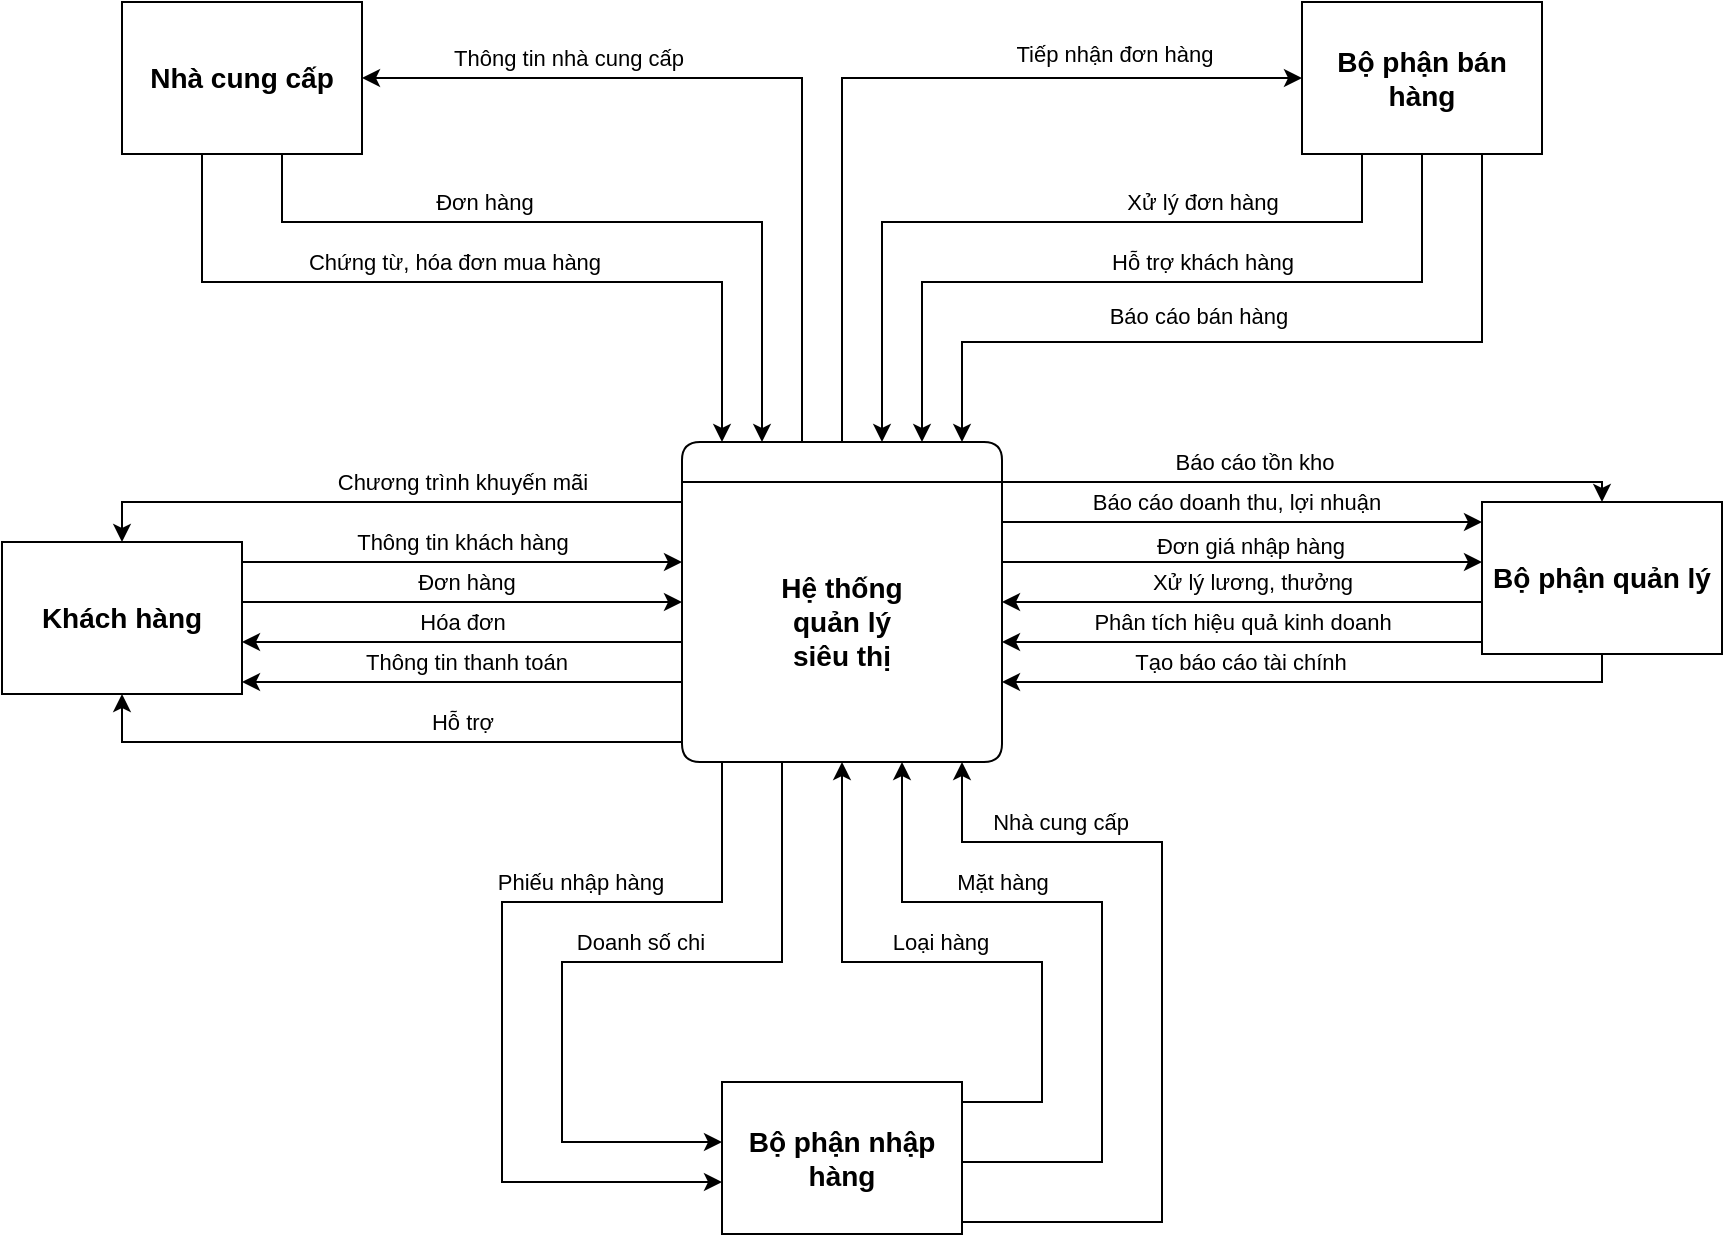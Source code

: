 <mxfile version="24.7.8">
  <diagram name="Trang-1" id="UUA-LW0ybCyTI4EZqxCR">
    <mxGraphModel dx="989" dy="532" grid="1" gridSize="10" guides="1" tooltips="1" connect="1" arrows="1" fold="1" page="1" pageScale="1" pageWidth="1169" pageHeight="827" math="0" shadow="0">
      <root>
        <mxCell id="0" />
        <mxCell id="1" parent="0" />
        <mxCell id="r4HTkkbdZ0VmW0VIp5wF-8" style="edgeStyle=orthogonalEdgeStyle;rounded=0;orthogonalLoop=1;jettySize=auto;html=1;" parent="1" source="EfGkLtAQaOSHbSjD28bd-1" target="EfGkLtAQaOSHbSjD28bd-3" edge="1">
          <mxGeometry relative="1" as="geometry">
            <Array as="points">
              <mxPoint x="240" y="330" />
            </Array>
          </mxGeometry>
        </mxCell>
        <mxCell id="r4HTkkbdZ0VmW0VIp5wF-9" value="Chương trình khuyến mãi" style="edgeLabel;html=1;align=center;verticalAlign=middle;resizable=0;points=[];" parent="r4HTkkbdZ0VmW0VIp5wF-8" vertex="1" connectable="0">
          <mxGeometry x="-0.086" y="-2" relative="1" as="geometry">
            <mxPoint x="27" y="-8" as="offset" />
          </mxGeometry>
        </mxCell>
        <mxCell id="r4HTkkbdZ0VmW0VIp5wF-17" style="edgeStyle=orthogonalEdgeStyle;rounded=0;orthogonalLoop=1;jettySize=auto;html=1;" parent="1" source="EfGkLtAQaOSHbSjD28bd-1" target="r4HTkkbdZ0VmW0VIp5wF-12" edge="1">
          <mxGeometry relative="1" as="geometry">
            <Array as="points">
              <mxPoint x="580" y="118" />
            </Array>
          </mxGeometry>
        </mxCell>
        <mxCell id="r4HTkkbdZ0VmW0VIp5wF-18" value="Thông tin nhà cung cấp" style="edgeLabel;html=1;align=center;verticalAlign=middle;resizable=0;points=[];" parent="r4HTkkbdZ0VmW0VIp5wF-17" vertex="1" connectable="0">
          <mxGeometry x="0.517" y="-1" relative="1" as="geometry">
            <mxPoint x="6" y="-9" as="offset" />
          </mxGeometry>
        </mxCell>
        <mxCell id="r4HTkkbdZ0VmW0VIp5wF-20" style="edgeStyle=orthogonalEdgeStyle;rounded=0;orthogonalLoop=1;jettySize=auto;html=1;" parent="1" source="EfGkLtAQaOSHbSjD28bd-1" target="r4HTkkbdZ0VmW0VIp5wF-19" edge="1">
          <mxGeometry relative="1" as="geometry">
            <Array as="points">
              <mxPoint x="980" y="320" />
            </Array>
          </mxGeometry>
        </mxCell>
        <mxCell id="r4HTkkbdZ0VmW0VIp5wF-21" value="Báo cáo tồn kho" style="edgeLabel;html=1;align=center;verticalAlign=middle;resizable=0;points=[];" parent="r4HTkkbdZ0VmW0VIp5wF-20" vertex="1" connectable="0">
          <mxGeometry x="-0.06" relative="1" as="geometry">
            <mxPoint x="-20" y="-10" as="offset" />
          </mxGeometry>
        </mxCell>
        <mxCell id="f_N-qzSqJRG5SfOeGlTe-2" style="edgeStyle=orthogonalEdgeStyle;rounded=0;orthogonalLoop=1;jettySize=auto;html=1;" parent="1" source="EfGkLtAQaOSHbSjD28bd-1" target="f_N-qzSqJRG5SfOeGlTe-1" edge="1">
          <mxGeometry relative="1" as="geometry">
            <Array as="points">
              <mxPoint x="600" y="118" />
            </Array>
          </mxGeometry>
        </mxCell>
        <mxCell id="f_N-qzSqJRG5SfOeGlTe-3" value="Tiếp nhận đơn hàng" style="edgeLabel;html=1;align=center;verticalAlign=middle;resizable=0;points=[];" parent="f_N-qzSqJRG5SfOeGlTe-2" vertex="1" connectable="0">
          <mxGeometry x="0.543" y="2" relative="1" as="geometry">
            <mxPoint y="-10" as="offset" />
          </mxGeometry>
        </mxCell>
        <mxCell id="EfGkLtAQaOSHbSjD28bd-1" value="" style="swimlane;fontStyle=0;childLayout=stackLayout;horizontal=1;startSize=20;fillColor=#ffffff;horizontalStack=0;resizeParent=1;resizeParentMax=0;resizeLast=0;collapsible=0;marginBottom=0;swimlaneFillColor=#ffffff;rounded=1;" parent="1" vertex="1">
          <mxGeometry x="520" y="300" width="160" height="160" as="geometry" />
        </mxCell>
        <mxCell id="EfGkLtAQaOSHbSjD28bd-2" value="&lt;font style=&quot;font-size: 14px;&quot;&gt;&lt;b&gt;Hệ thống&lt;/b&gt;&lt;/font&gt;&lt;div style=&quot;font-size: 14px;&quot;&gt;&lt;font style=&quot;font-size: 14px;&quot;&gt;&lt;b&gt;quản lý&lt;/b&gt;&lt;/font&gt;&lt;/div&gt;&lt;div style=&quot;font-size: 14px;&quot;&gt;&lt;font style=&quot;font-size: 14px;&quot;&gt;&lt;b&gt;siêu thị&lt;/b&gt;&lt;/font&gt;&lt;/div&gt;" style="text;html=1;align=center;verticalAlign=middle;whiteSpace=wrap;rounded=1;" parent="EfGkLtAQaOSHbSjD28bd-1" vertex="1">
          <mxGeometry y="20" width="160" height="140" as="geometry" />
        </mxCell>
        <mxCell id="EfGkLtAQaOSHbSjD28bd-4" style="edgeStyle=orthogonalEdgeStyle;rounded=0;orthogonalLoop=1;jettySize=auto;html=1;" parent="1" source="EfGkLtAQaOSHbSjD28bd-3" target="EfGkLtAQaOSHbSjD28bd-1" edge="1">
          <mxGeometry relative="1" as="geometry">
            <Array as="points">
              <mxPoint x="410" y="360" />
              <mxPoint x="410" y="360" />
            </Array>
          </mxGeometry>
        </mxCell>
        <mxCell id="EfGkLtAQaOSHbSjD28bd-6" value="Thông tin khách hàng" style="edgeLabel;html=1;align=center;verticalAlign=middle;resizable=0;points=[];" parent="EfGkLtAQaOSHbSjD28bd-4" vertex="1" connectable="0">
          <mxGeometry x="0.127" y="2" relative="1" as="geometry">
            <mxPoint x="-14" y="-8" as="offset" />
          </mxGeometry>
        </mxCell>
        <mxCell id="r4HTkkbdZ0VmW0VIp5wF-1" style="edgeStyle=orthogonalEdgeStyle;rounded=0;orthogonalLoop=1;jettySize=auto;html=1;" parent="1" source="EfGkLtAQaOSHbSjD28bd-3" target="EfGkLtAQaOSHbSjD28bd-1" edge="1">
          <mxGeometry relative="1" as="geometry">
            <Array as="points">
              <mxPoint x="360" y="380" />
              <mxPoint x="360" y="380" />
            </Array>
          </mxGeometry>
        </mxCell>
        <mxCell id="r4HTkkbdZ0VmW0VIp5wF-2" value="Đơn hàng" style="edgeLabel;html=1;align=center;verticalAlign=middle;resizable=0;points=[];" parent="r4HTkkbdZ0VmW0VIp5wF-1" vertex="1" connectable="0">
          <mxGeometry x="0.019" y="2" relative="1" as="geometry">
            <mxPoint y="-8" as="offset" />
          </mxGeometry>
        </mxCell>
        <mxCell id="r4HTkkbdZ0VmW0VIp5wF-4" style="edgeStyle=orthogonalEdgeStyle;rounded=0;orthogonalLoop=1;jettySize=auto;html=1;" parent="1" source="EfGkLtAQaOSHbSjD28bd-1" target="EfGkLtAQaOSHbSjD28bd-3" edge="1">
          <mxGeometry relative="1" as="geometry">
            <Array as="points">
              <mxPoint x="410" y="400" />
              <mxPoint x="410" y="400" />
            </Array>
          </mxGeometry>
        </mxCell>
        <mxCell id="r4HTkkbdZ0VmW0VIp5wF-5" value="Hóa đơn" style="edgeLabel;html=1;align=center;verticalAlign=middle;resizable=0;points=[];" parent="r4HTkkbdZ0VmW0VIp5wF-4" vertex="1" connectable="0">
          <mxGeometry x="-0.001" relative="1" as="geometry">
            <mxPoint y="-10" as="offset" />
          </mxGeometry>
        </mxCell>
        <mxCell id="r4HTkkbdZ0VmW0VIp5wF-10" style="edgeStyle=orthogonalEdgeStyle;rounded=0;orthogonalLoop=1;jettySize=auto;html=1;entryX=0.5;entryY=1;entryDx=0;entryDy=0;" parent="1" source="EfGkLtAQaOSHbSjD28bd-1" target="EfGkLtAQaOSHbSjD28bd-3" edge="1">
          <mxGeometry relative="1" as="geometry">
            <Array as="points">
              <mxPoint x="240" y="450" />
            </Array>
          </mxGeometry>
        </mxCell>
        <mxCell id="r4HTkkbdZ0VmW0VIp5wF-11" value="Hỗ trợ" style="edgeLabel;html=1;align=center;verticalAlign=middle;resizable=0;points=[];" parent="r4HTkkbdZ0VmW0VIp5wF-10" vertex="1" connectable="0">
          <mxGeometry x="0.034" y="1" relative="1" as="geometry">
            <mxPoint x="47" y="-11" as="offset" />
          </mxGeometry>
        </mxCell>
        <mxCell id="EfGkLtAQaOSHbSjD28bd-3" value="&lt;font style=&quot;font-size: 14px;&quot;&gt;&lt;b&gt;Khách hàng&lt;/b&gt;&lt;/font&gt;" style="rounded=0;whiteSpace=wrap;html=1;" parent="1" vertex="1">
          <mxGeometry x="180" y="350" width="120" height="76" as="geometry" />
        </mxCell>
        <mxCell id="r4HTkkbdZ0VmW0VIp5wF-6" style="edgeStyle=orthogonalEdgeStyle;rounded=0;orthogonalLoop=1;jettySize=auto;html=1;" parent="1" source="EfGkLtAQaOSHbSjD28bd-1" target="EfGkLtAQaOSHbSjD28bd-3" edge="1">
          <mxGeometry relative="1" as="geometry">
            <Array as="points">
              <mxPoint x="420" y="420" />
              <mxPoint x="420" y="420" />
            </Array>
          </mxGeometry>
        </mxCell>
        <mxCell id="r4HTkkbdZ0VmW0VIp5wF-7" value="Thông tin thanh toán" style="edgeLabel;html=1;align=center;verticalAlign=middle;resizable=0;points=[];" parent="r4HTkkbdZ0VmW0VIp5wF-6" vertex="1" connectable="0">
          <mxGeometry x="-0.013" y="1" relative="1" as="geometry">
            <mxPoint y="-11" as="offset" />
          </mxGeometry>
        </mxCell>
        <mxCell id="r4HTkkbdZ0VmW0VIp5wF-13" style="edgeStyle=orthogonalEdgeStyle;rounded=0;orthogonalLoop=1;jettySize=auto;html=1;" parent="1" source="r4HTkkbdZ0VmW0VIp5wF-12" target="EfGkLtAQaOSHbSjD28bd-1" edge="1">
          <mxGeometry relative="1" as="geometry">
            <Array as="points">
              <mxPoint x="320" y="190" />
              <mxPoint x="560" y="190" />
            </Array>
          </mxGeometry>
        </mxCell>
        <mxCell id="r4HTkkbdZ0VmW0VIp5wF-14" value="Đơn hàng" style="edgeLabel;html=1;align=center;verticalAlign=middle;resizable=0;points=[];" parent="r4HTkkbdZ0VmW0VIp5wF-13" vertex="1" connectable="0">
          <mxGeometry x="-0.298" y="1" relative="1" as="geometry">
            <mxPoint y="-9" as="offset" />
          </mxGeometry>
        </mxCell>
        <mxCell id="r4HTkkbdZ0VmW0VIp5wF-15" style="edgeStyle=orthogonalEdgeStyle;rounded=0;orthogonalLoop=1;jettySize=auto;html=1;" parent="1" source="r4HTkkbdZ0VmW0VIp5wF-12" target="EfGkLtAQaOSHbSjD28bd-1" edge="1">
          <mxGeometry relative="1" as="geometry">
            <mxPoint x="290" y="96" as="sourcePoint" />
            <mxPoint x="570.0" y="300" as="targetPoint" />
            <Array as="points">
              <mxPoint x="280" y="220" />
              <mxPoint x="540" y="220" />
            </Array>
          </mxGeometry>
        </mxCell>
        <mxCell id="r4HTkkbdZ0VmW0VIp5wF-16" value="Chứng từ, hóa đơn mua hàng" style="edgeLabel;html=1;align=center;verticalAlign=middle;resizable=0;points=[];" parent="r4HTkkbdZ0VmW0VIp5wF-15" vertex="1" connectable="0">
          <mxGeometry x="-0.008" y="1" relative="1" as="geometry">
            <mxPoint x="-11" y="-9" as="offset" />
          </mxGeometry>
        </mxCell>
        <mxCell id="r4HTkkbdZ0VmW0VIp5wF-12" value="&lt;font style=&quot;font-size: 14px;&quot;&gt;&lt;b&gt;Nhà cung cấp&lt;/b&gt;&lt;/font&gt;" style="rounded=0;whiteSpace=wrap;html=1;" parent="1" vertex="1">
          <mxGeometry x="240" y="80" width="120" height="76" as="geometry" />
        </mxCell>
        <mxCell id="r4HTkkbdZ0VmW0VIp5wF-22" style="edgeStyle=orthogonalEdgeStyle;rounded=0;orthogonalLoop=1;jettySize=auto;html=1;" parent="1" source="EfGkLtAQaOSHbSjD28bd-1" target="r4HTkkbdZ0VmW0VIp5wF-19" edge="1">
          <mxGeometry relative="1" as="geometry">
            <Array as="points">
              <mxPoint x="800" y="340" />
              <mxPoint x="800" y="340" />
            </Array>
          </mxGeometry>
        </mxCell>
        <mxCell id="r4HTkkbdZ0VmW0VIp5wF-27" value="Báo cáo doanh thu, lợi nhuận" style="edgeLabel;html=1;align=center;verticalAlign=middle;resizable=0;points=[];" parent="r4HTkkbdZ0VmW0VIp5wF-22" vertex="1" connectable="0">
          <mxGeometry x="-0.025" y="2" relative="1" as="geometry">
            <mxPoint y="-8" as="offset" />
          </mxGeometry>
        </mxCell>
        <mxCell id="r4HTkkbdZ0VmW0VIp5wF-23" style="edgeStyle=orthogonalEdgeStyle;rounded=0;orthogonalLoop=1;jettySize=auto;html=1;" parent="1" source="EfGkLtAQaOSHbSjD28bd-1" target="r4HTkkbdZ0VmW0VIp5wF-19" edge="1">
          <mxGeometry relative="1" as="geometry">
            <Array as="points">
              <mxPoint x="800" y="360" />
              <mxPoint x="800" y="360" />
            </Array>
            <mxPoint x="680.0" y="364.0" as="sourcePoint" />
            <mxPoint x="920.0" y="372.0" as="targetPoint" />
          </mxGeometry>
        </mxCell>
        <mxCell id="r4HTkkbdZ0VmW0VIp5wF-28" value="Đơn giá nhập hàng" style="edgeLabel;html=1;align=center;verticalAlign=middle;resizable=0;points=[];" parent="r4HTkkbdZ0VmW0VIp5wF-23" vertex="1" connectable="0">
          <mxGeometry x="0.028" y="1" relative="1" as="geometry">
            <mxPoint y="-7" as="offset" />
          </mxGeometry>
        </mxCell>
        <mxCell id="r4HTkkbdZ0VmW0VIp5wF-24" style="edgeStyle=orthogonalEdgeStyle;rounded=0;orthogonalLoop=1;jettySize=auto;html=1;" parent="1" source="r4HTkkbdZ0VmW0VIp5wF-19" target="EfGkLtAQaOSHbSjD28bd-1" edge="1">
          <mxGeometry relative="1" as="geometry">
            <Array as="points">
              <mxPoint x="810" y="380" />
              <mxPoint x="810" y="380" />
            </Array>
          </mxGeometry>
        </mxCell>
        <mxCell id="r4HTkkbdZ0VmW0VIp5wF-29" value="Xử lý lương, thưởng" style="edgeLabel;html=1;align=center;verticalAlign=middle;resizable=0;points=[];" parent="r4HTkkbdZ0VmW0VIp5wF-24" vertex="1" connectable="0">
          <mxGeometry x="-0.039" y="1" relative="1" as="geometry">
            <mxPoint y="-11" as="offset" />
          </mxGeometry>
        </mxCell>
        <mxCell id="r4HTkkbdZ0VmW0VIp5wF-25" style="edgeStyle=orthogonalEdgeStyle;rounded=0;orthogonalLoop=1;jettySize=auto;html=1;" parent="1" source="r4HTkkbdZ0VmW0VIp5wF-19" target="EfGkLtAQaOSHbSjD28bd-1" edge="1">
          <mxGeometry relative="1" as="geometry">
            <Array as="points">
              <mxPoint x="740" y="400" />
              <mxPoint x="740" y="400" />
            </Array>
          </mxGeometry>
        </mxCell>
        <mxCell id="r4HTkkbdZ0VmW0VIp5wF-30" value="Phân tích hiệu quả kinh doanh" style="edgeLabel;html=1;align=center;verticalAlign=middle;resizable=0;points=[];" parent="r4HTkkbdZ0VmW0VIp5wF-25" vertex="1" connectable="0">
          <mxGeometry x="0.082" y="-1" relative="1" as="geometry">
            <mxPoint x="10" y="-9" as="offset" />
          </mxGeometry>
        </mxCell>
        <mxCell id="r4HTkkbdZ0VmW0VIp5wF-26" style="edgeStyle=orthogonalEdgeStyle;rounded=0;orthogonalLoop=1;jettySize=auto;html=1;exitX=0.5;exitY=1;exitDx=0;exitDy=0;" parent="1" source="r4HTkkbdZ0VmW0VIp5wF-19" target="EfGkLtAQaOSHbSjD28bd-1" edge="1">
          <mxGeometry relative="1" as="geometry">
            <Array as="points">
              <mxPoint x="980" y="420" />
            </Array>
          </mxGeometry>
        </mxCell>
        <mxCell id="r4HTkkbdZ0VmW0VIp5wF-31" value="Tạo báo cáo tài chính" style="edgeLabel;html=1;align=center;verticalAlign=middle;resizable=0;points=[];" parent="r4HTkkbdZ0VmW0VIp5wF-26" vertex="1" connectable="0">
          <mxGeometry x="0.23" y="-1" relative="1" as="geometry">
            <mxPoint x="-2" y="-9" as="offset" />
          </mxGeometry>
        </mxCell>
        <mxCell id="r4HTkkbdZ0VmW0VIp5wF-19" value="&lt;font style=&quot;font-size: 14px;&quot;&gt;&lt;b&gt;Bộ phận quản lý&lt;/b&gt;&lt;/font&gt;" style="rounded=0;whiteSpace=wrap;html=1;" parent="1" vertex="1">
          <mxGeometry x="920" y="330" width="120" height="76" as="geometry" />
        </mxCell>
        <mxCell id="r4HTkkbdZ0VmW0VIp5wF-35" style="edgeStyle=orthogonalEdgeStyle;rounded=0;orthogonalLoop=1;jettySize=auto;html=1;exitX=1;exitY=0.25;exitDx=0;exitDy=0;" parent="1" source="r4HTkkbdZ0VmW0VIp5wF-32" target="EfGkLtAQaOSHbSjD28bd-1" edge="1">
          <mxGeometry relative="1" as="geometry">
            <Array as="points">
              <mxPoint x="660" y="630" />
              <mxPoint x="700" y="630" />
              <mxPoint x="700" y="560" />
              <mxPoint x="600" y="560" />
            </Array>
          </mxGeometry>
        </mxCell>
        <mxCell id="r4HTkkbdZ0VmW0VIp5wF-40" value="Loại hàng" style="edgeLabel;html=1;align=center;verticalAlign=middle;resizable=0;points=[];" parent="r4HTkkbdZ0VmW0VIp5wF-35" vertex="1" connectable="0">
          <mxGeometry x="0.066" y="-2" relative="1" as="geometry">
            <mxPoint y="-8" as="offset" />
          </mxGeometry>
        </mxCell>
        <mxCell id="r4HTkkbdZ0VmW0VIp5wF-36" style="edgeStyle=orthogonalEdgeStyle;rounded=0;orthogonalLoop=1;jettySize=auto;html=1;exitX=1;exitY=0.5;exitDx=0;exitDy=0;" parent="1" source="r4HTkkbdZ0VmW0VIp5wF-32" target="EfGkLtAQaOSHbSjD28bd-1" edge="1">
          <mxGeometry relative="1" as="geometry">
            <Array as="points">
              <mxPoint x="660" y="660" />
              <mxPoint x="730" y="660" />
              <mxPoint x="730" y="530" />
              <mxPoint x="630" y="530" />
            </Array>
          </mxGeometry>
        </mxCell>
        <mxCell id="r4HTkkbdZ0VmW0VIp5wF-39" value="Mặt hàng" style="edgeLabel;html=1;align=center;verticalAlign=middle;resizable=0;points=[];" parent="r4HTkkbdZ0VmW0VIp5wF-36" vertex="1" connectable="0">
          <mxGeometry x="0.366" y="-2" relative="1" as="geometry">
            <mxPoint x="2" y="-8" as="offset" />
          </mxGeometry>
        </mxCell>
        <mxCell id="r4HTkkbdZ0VmW0VIp5wF-37" style="edgeStyle=orthogonalEdgeStyle;rounded=0;orthogonalLoop=1;jettySize=auto;html=1;" parent="1" source="r4HTkkbdZ0VmW0VIp5wF-32" target="EfGkLtAQaOSHbSjD28bd-1" edge="1">
          <mxGeometry relative="1" as="geometry">
            <Array as="points">
              <mxPoint x="760" y="690" />
              <mxPoint x="760" y="500" />
              <mxPoint x="660" y="500" />
            </Array>
          </mxGeometry>
        </mxCell>
        <mxCell id="r4HTkkbdZ0VmW0VIp5wF-38" value="Nhà cung cấp" style="edgeLabel;html=1;align=center;verticalAlign=middle;resizable=0;points=[];" parent="r4HTkkbdZ0VmW0VIp5wF-37" vertex="1" connectable="0">
          <mxGeometry x="0.589" relative="1" as="geometry">
            <mxPoint y="-10" as="offset" />
          </mxGeometry>
        </mxCell>
        <mxCell id="r4HTkkbdZ0VmW0VIp5wF-41" style="edgeStyle=orthogonalEdgeStyle;rounded=0;orthogonalLoop=1;jettySize=auto;html=1;" parent="1" source="EfGkLtAQaOSHbSjD28bd-1" target="r4HTkkbdZ0VmW0VIp5wF-32" edge="1">
          <mxGeometry relative="1" as="geometry">
            <Array as="points">
              <mxPoint x="570" y="560" />
              <mxPoint x="460" y="560" />
              <mxPoint x="460" y="650" />
            </Array>
          </mxGeometry>
        </mxCell>
        <mxCell id="r4HTkkbdZ0VmW0VIp5wF-42" value="Doanh số chi" style="edgeLabel;html=1;align=center;verticalAlign=middle;resizable=0;points=[];" parent="r4HTkkbdZ0VmW0VIp5wF-41" vertex="1" connectable="0">
          <mxGeometry x="-0.099" relative="1" as="geometry">
            <mxPoint y="-10" as="offset" />
          </mxGeometry>
        </mxCell>
        <mxCell id="r4HTkkbdZ0VmW0VIp5wF-32" value="&lt;font style=&quot;font-size: 14px;&quot;&gt;&lt;b&gt;Bộ phận nhập hàng&lt;/b&gt;&lt;/font&gt;" style="rounded=0;whiteSpace=wrap;html=1;" parent="1" vertex="1">
          <mxGeometry x="540" y="620" width="120" height="76" as="geometry" />
        </mxCell>
        <mxCell id="r4HTkkbdZ0VmW0VIp5wF-33" style="edgeStyle=orthogonalEdgeStyle;rounded=0;orthogonalLoop=1;jettySize=auto;html=1;" parent="1" source="EfGkLtAQaOSHbSjD28bd-1" target="r4HTkkbdZ0VmW0VIp5wF-32" edge="1">
          <mxGeometry relative="1" as="geometry">
            <Array as="points">
              <mxPoint x="540" y="530" />
              <mxPoint x="430" y="530" />
              <mxPoint x="430" y="670" />
            </Array>
          </mxGeometry>
        </mxCell>
        <mxCell id="r4HTkkbdZ0VmW0VIp5wF-34" value="Phiếu nhập hàng" style="edgeLabel;html=1;align=center;verticalAlign=middle;resizable=0;points=[];" parent="r4HTkkbdZ0VmW0VIp5wF-33" vertex="1" connectable="0">
          <mxGeometry x="-0.342" relative="1" as="geometry">
            <mxPoint y="-10" as="offset" />
          </mxGeometry>
        </mxCell>
        <mxCell id="f_N-qzSqJRG5SfOeGlTe-4" style="edgeStyle=orthogonalEdgeStyle;rounded=0;orthogonalLoop=1;jettySize=auto;html=1;exitX=0.25;exitY=1;exitDx=0;exitDy=0;" parent="1" source="f_N-qzSqJRG5SfOeGlTe-1" target="EfGkLtAQaOSHbSjD28bd-1" edge="1">
          <mxGeometry relative="1" as="geometry">
            <Array as="points">
              <mxPoint x="860" y="190" />
              <mxPoint x="620" y="190" />
            </Array>
          </mxGeometry>
        </mxCell>
        <mxCell id="f_N-qzSqJRG5SfOeGlTe-5" value="Xử lý đơn hàng" style="edgeLabel;html=1;align=center;verticalAlign=middle;resizable=0;points=[];" parent="f_N-qzSqJRG5SfOeGlTe-4" vertex="1" connectable="0">
          <mxGeometry x="0.001" y="-2" relative="1" as="geometry">
            <mxPoint x="78" y="-8" as="offset" />
          </mxGeometry>
        </mxCell>
        <mxCell id="f_N-qzSqJRG5SfOeGlTe-6" style="edgeStyle=orthogonalEdgeStyle;rounded=0;orthogonalLoop=1;jettySize=auto;html=1;exitX=0.5;exitY=1;exitDx=0;exitDy=0;" parent="1" source="f_N-qzSqJRG5SfOeGlTe-1" target="EfGkLtAQaOSHbSjD28bd-1" edge="1">
          <mxGeometry relative="1" as="geometry">
            <Array as="points">
              <mxPoint x="890" y="220" />
              <mxPoint x="640" y="220" />
            </Array>
          </mxGeometry>
        </mxCell>
        <mxCell id="f_N-qzSqJRG5SfOeGlTe-7" value="Hỗ trợ khách hàng" style="edgeLabel;html=1;align=center;verticalAlign=middle;resizable=0;points=[];" parent="f_N-qzSqJRG5SfOeGlTe-6" vertex="1" connectable="0">
          <mxGeometry x="-0.013" relative="1" as="geometry">
            <mxPoint x="20" y="-10" as="offset" />
          </mxGeometry>
        </mxCell>
        <mxCell id="f_N-qzSqJRG5SfOeGlTe-8" style="edgeStyle=orthogonalEdgeStyle;rounded=0;orthogonalLoop=1;jettySize=auto;html=1;exitX=0.75;exitY=1;exitDx=0;exitDy=0;" parent="1" source="f_N-qzSqJRG5SfOeGlTe-1" target="EfGkLtAQaOSHbSjD28bd-1" edge="1">
          <mxGeometry relative="1" as="geometry">
            <Array as="points">
              <mxPoint x="920" y="250" />
              <mxPoint x="660" y="250" />
            </Array>
          </mxGeometry>
        </mxCell>
        <mxCell id="f_N-qzSqJRG5SfOeGlTe-9" value="Báo cáo bán hàng" style="edgeLabel;html=1;align=center;verticalAlign=middle;resizable=0;points=[];" parent="f_N-qzSqJRG5SfOeGlTe-8" vertex="1" connectable="0">
          <mxGeometry x="0.017" y="-1" relative="1" as="geometry">
            <mxPoint x="-31" y="-12" as="offset" />
          </mxGeometry>
        </mxCell>
        <mxCell id="f_N-qzSqJRG5SfOeGlTe-1" value="&lt;font style=&quot;font-size: 14px;&quot;&gt;&lt;b&gt;Bộ phận bán hàng&lt;/b&gt;&lt;/font&gt;" style="rounded=0;whiteSpace=wrap;html=1;" parent="1" vertex="1">
          <mxGeometry x="830" y="80" width="120" height="76" as="geometry" />
        </mxCell>
      </root>
    </mxGraphModel>
  </diagram>
</mxfile>
